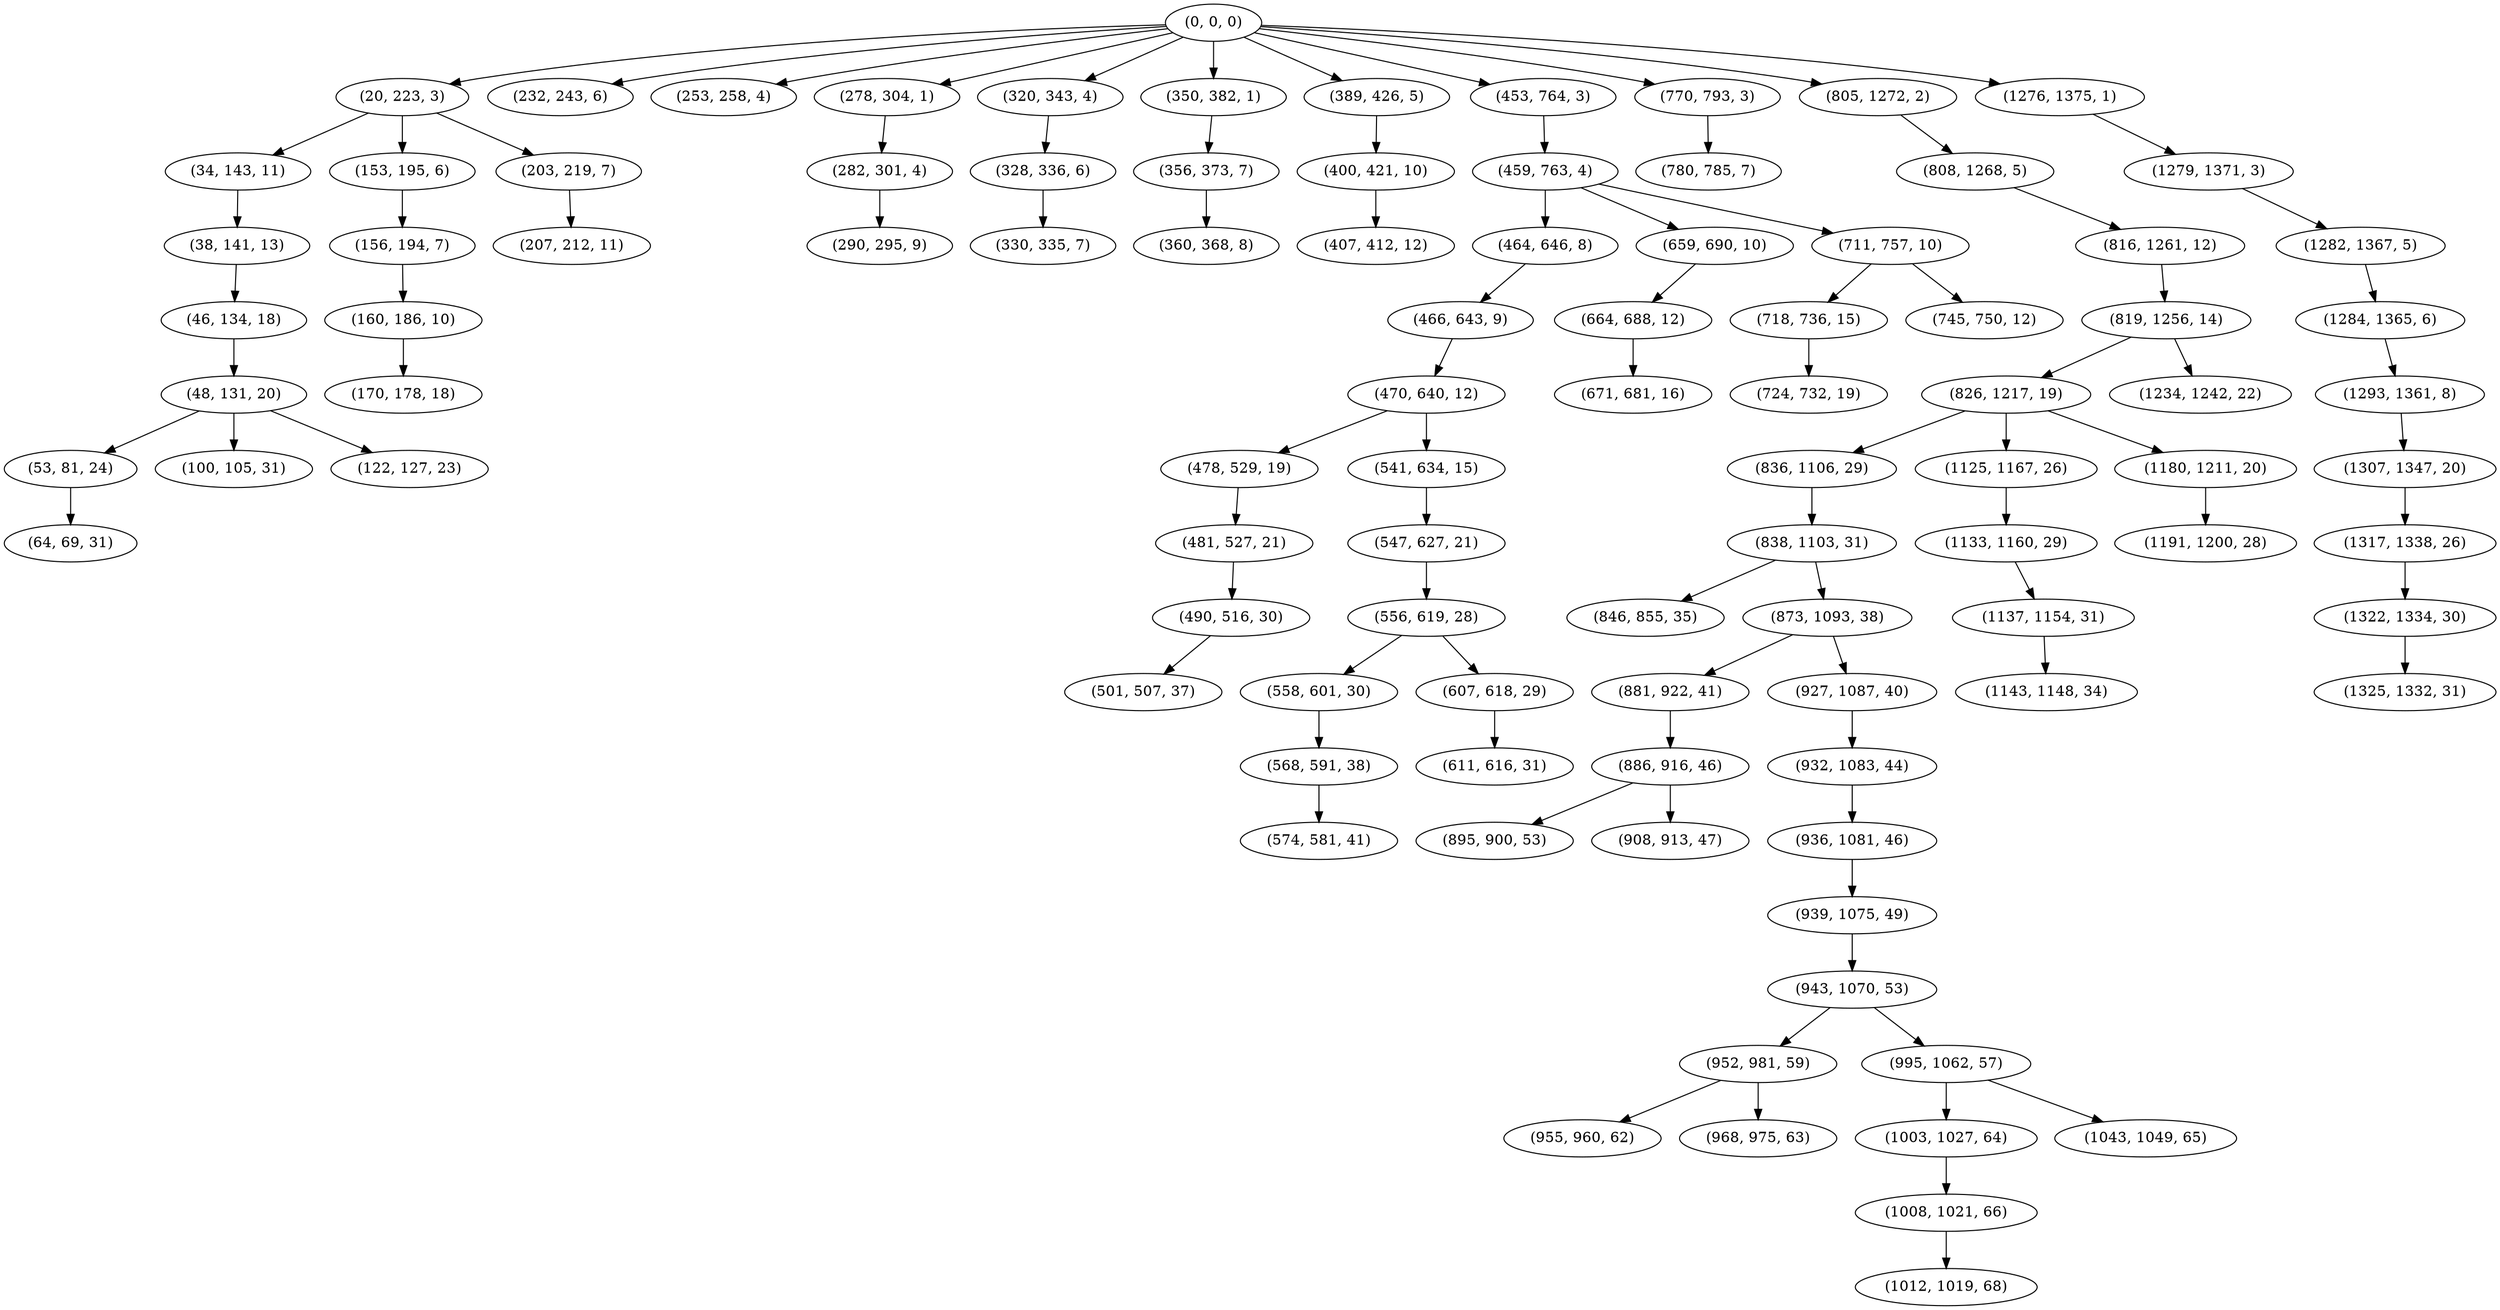 digraph tree {
    "(0, 0, 0)";
    "(20, 223, 3)";
    "(34, 143, 11)";
    "(38, 141, 13)";
    "(46, 134, 18)";
    "(48, 131, 20)";
    "(53, 81, 24)";
    "(64, 69, 31)";
    "(100, 105, 31)";
    "(122, 127, 23)";
    "(153, 195, 6)";
    "(156, 194, 7)";
    "(160, 186, 10)";
    "(170, 178, 18)";
    "(203, 219, 7)";
    "(207, 212, 11)";
    "(232, 243, 6)";
    "(253, 258, 4)";
    "(278, 304, 1)";
    "(282, 301, 4)";
    "(290, 295, 9)";
    "(320, 343, 4)";
    "(328, 336, 6)";
    "(330, 335, 7)";
    "(350, 382, 1)";
    "(356, 373, 7)";
    "(360, 368, 8)";
    "(389, 426, 5)";
    "(400, 421, 10)";
    "(407, 412, 12)";
    "(453, 764, 3)";
    "(459, 763, 4)";
    "(464, 646, 8)";
    "(466, 643, 9)";
    "(470, 640, 12)";
    "(478, 529, 19)";
    "(481, 527, 21)";
    "(490, 516, 30)";
    "(501, 507, 37)";
    "(541, 634, 15)";
    "(547, 627, 21)";
    "(556, 619, 28)";
    "(558, 601, 30)";
    "(568, 591, 38)";
    "(574, 581, 41)";
    "(607, 618, 29)";
    "(611, 616, 31)";
    "(659, 690, 10)";
    "(664, 688, 12)";
    "(671, 681, 16)";
    "(711, 757, 10)";
    "(718, 736, 15)";
    "(724, 732, 19)";
    "(745, 750, 12)";
    "(770, 793, 3)";
    "(780, 785, 7)";
    "(805, 1272, 2)";
    "(808, 1268, 5)";
    "(816, 1261, 12)";
    "(819, 1256, 14)";
    "(826, 1217, 19)";
    "(836, 1106, 29)";
    "(838, 1103, 31)";
    "(846, 855, 35)";
    "(873, 1093, 38)";
    "(881, 922, 41)";
    "(886, 916, 46)";
    "(895, 900, 53)";
    "(908, 913, 47)";
    "(927, 1087, 40)";
    "(932, 1083, 44)";
    "(936, 1081, 46)";
    "(939, 1075, 49)";
    "(943, 1070, 53)";
    "(952, 981, 59)";
    "(955, 960, 62)";
    "(968, 975, 63)";
    "(995, 1062, 57)";
    "(1003, 1027, 64)";
    "(1008, 1021, 66)";
    "(1012, 1019, 68)";
    "(1043, 1049, 65)";
    "(1125, 1167, 26)";
    "(1133, 1160, 29)";
    "(1137, 1154, 31)";
    "(1143, 1148, 34)";
    "(1180, 1211, 20)";
    "(1191, 1200, 28)";
    "(1234, 1242, 22)";
    "(1276, 1375, 1)";
    "(1279, 1371, 3)";
    "(1282, 1367, 5)";
    "(1284, 1365, 6)";
    "(1293, 1361, 8)";
    "(1307, 1347, 20)";
    "(1317, 1338, 26)";
    "(1322, 1334, 30)";
    "(1325, 1332, 31)";
    "(0, 0, 0)" -> "(20, 223, 3)";
    "(0, 0, 0)" -> "(232, 243, 6)";
    "(0, 0, 0)" -> "(253, 258, 4)";
    "(0, 0, 0)" -> "(278, 304, 1)";
    "(0, 0, 0)" -> "(320, 343, 4)";
    "(0, 0, 0)" -> "(350, 382, 1)";
    "(0, 0, 0)" -> "(389, 426, 5)";
    "(0, 0, 0)" -> "(453, 764, 3)";
    "(0, 0, 0)" -> "(770, 793, 3)";
    "(0, 0, 0)" -> "(805, 1272, 2)";
    "(0, 0, 0)" -> "(1276, 1375, 1)";
    "(20, 223, 3)" -> "(34, 143, 11)";
    "(20, 223, 3)" -> "(153, 195, 6)";
    "(20, 223, 3)" -> "(203, 219, 7)";
    "(34, 143, 11)" -> "(38, 141, 13)";
    "(38, 141, 13)" -> "(46, 134, 18)";
    "(46, 134, 18)" -> "(48, 131, 20)";
    "(48, 131, 20)" -> "(53, 81, 24)";
    "(48, 131, 20)" -> "(100, 105, 31)";
    "(48, 131, 20)" -> "(122, 127, 23)";
    "(53, 81, 24)" -> "(64, 69, 31)";
    "(153, 195, 6)" -> "(156, 194, 7)";
    "(156, 194, 7)" -> "(160, 186, 10)";
    "(160, 186, 10)" -> "(170, 178, 18)";
    "(203, 219, 7)" -> "(207, 212, 11)";
    "(278, 304, 1)" -> "(282, 301, 4)";
    "(282, 301, 4)" -> "(290, 295, 9)";
    "(320, 343, 4)" -> "(328, 336, 6)";
    "(328, 336, 6)" -> "(330, 335, 7)";
    "(350, 382, 1)" -> "(356, 373, 7)";
    "(356, 373, 7)" -> "(360, 368, 8)";
    "(389, 426, 5)" -> "(400, 421, 10)";
    "(400, 421, 10)" -> "(407, 412, 12)";
    "(453, 764, 3)" -> "(459, 763, 4)";
    "(459, 763, 4)" -> "(464, 646, 8)";
    "(459, 763, 4)" -> "(659, 690, 10)";
    "(459, 763, 4)" -> "(711, 757, 10)";
    "(464, 646, 8)" -> "(466, 643, 9)";
    "(466, 643, 9)" -> "(470, 640, 12)";
    "(470, 640, 12)" -> "(478, 529, 19)";
    "(470, 640, 12)" -> "(541, 634, 15)";
    "(478, 529, 19)" -> "(481, 527, 21)";
    "(481, 527, 21)" -> "(490, 516, 30)";
    "(490, 516, 30)" -> "(501, 507, 37)";
    "(541, 634, 15)" -> "(547, 627, 21)";
    "(547, 627, 21)" -> "(556, 619, 28)";
    "(556, 619, 28)" -> "(558, 601, 30)";
    "(556, 619, 28)" -> "(607, 618, 29)";
    "(558, 601, 30)" -> "(568, 591, 38)";
    "(568, 591, 38)" -> "(574, 581, 41)";
    "(607, 618, 29)" -> "(611, 616, 31)";
    "(659, 690, 10)" -> "(664, 688, 12)";
    "(664, 688, 12)" -> "(671, 681, 16)";
    "(711, 757, 10)" -> "(718, 736, 15)";
    "(711, 757, 10)" -> "(745, 750, 12)";
    "(718, 736, 15)" -> "(724, 732, 19)";
    "(770, 793, 3)" -> "(780, 785, 7)";
    "(805, 1272, 2)" -> "(808, 1268, 5)";
    "(808, 1268, 5)" -> "(816, 1261, 12)";
    "(816, 1261, 12)" -> "(819, 1256, 14)";
    "(819, 1256, 14)" -> "(826, 1217, 19)";
    "(819, 1256, 14)" -> "(1234, 1242, 22)";
    "(826, 1217, 19)" -> "(836, 1106, 29)";
    "(826, 1217, 19)" -> "(1125, 1167, 26)";
    "(826, 1217, 19)" -> "(1180, 1211, 20)";
    "(836, 1106, 29)" -> "(838, 1103, 31)";
    "(838, 1103, 31)" -> "(846, 855, 35)";
    "(838, 1103, 31)" -> "(873, 1093, 38)";
    "(873, 1093, 38)" -> "(881, 922, 41)";
    "(873, 1093, 38)" -> "(927, 1087, 40)";
    "(881, 922, 41)" -> "(886, 916, 46)";
    "(886, 916, 46)" -> "(895, 900, 53)";
    "(886, 916, 46)" -> "(908, 913, 47)";
    "(927, 1087, 40)" -> "(932, 1083, 44)";
    "(932, 1083, 44)" -> "(936, 1081, 46)";
    "(936, 1081, 46)" -> "(939, 1075, 49)";
    "(939, 1075, 49)" -> "(943, 1070, 53)";
    "(943, 1070, 53)" -> "(952, 981, 59)";
    "(943, 1070, 53)" -> "(995, 1062, 57)";
    "(952, 981, 59)" -> "(955, 960, 62)";
    "(952, 981, 59)" -> "(968, 975, 63)";
    "(995, 1062, 57)" -> "(1003, 1027, 64)";
    "(995, 1062, 57)" -> "(1043, 1049, 65)";
    "(1003, 1027, 64)" -> "(1008, 1021, 66)";
    "(1008, 1021, 66)" -> "(1012, 1019, 68)";
    "(1125, 1167, 26)" -> "(1133, 1160, 29)";
    "(1133, 1160, 29)" -> "(1137, 1154, 31)";
    "(1137, 1154, 31)" -> "(1143, 1148, 34)";
    "(1180, 1211, 20)" -> "(1191, 1200, 28)";
    "(1276, 1375, 1)" -> "(1279, 1371, 3)";
    "(1279, 1371, 3)" -> "(1282, 1367, 5)";
    "(1282, 1367, 5)" -> "(1284, 1365, 6)";
    "(1284, 1365, 6)" -> "(1293, 1361, 8)";
    "(1293, 1361, 8)" -> "(1307, 1347, 20)";
    "(1307, 1347, 20)" -> "(1317, 1338, 26)";
    "(1317, 1338, 26)" -> "(1322, 1334, 30)";
    "(1322, 1334, 30)" -> "(1325, 1332, 31)";
}
